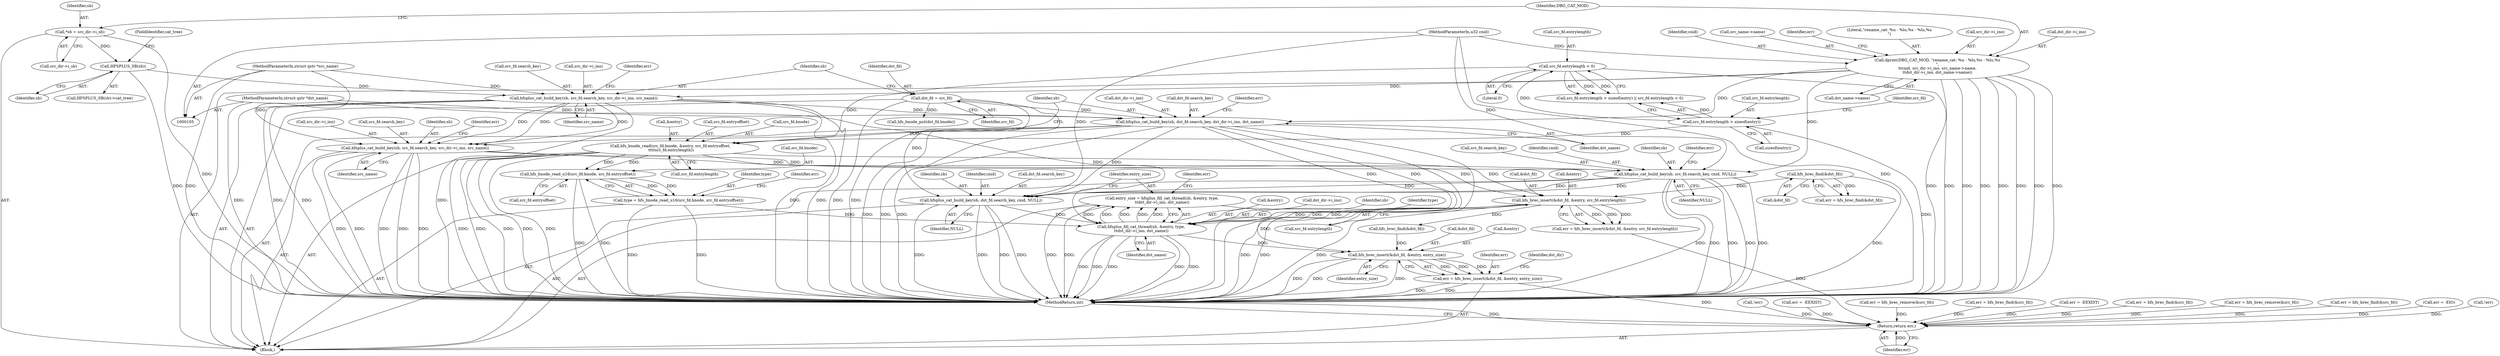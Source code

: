 digraph "0_linux_6f24f892871acc47b40dd594c63606a17c714f77@API" {
"1000335" [label="(Call,entry_size = hfsplus_fill_cat_thread(sb, &entry, type,\n\t\tdst_dir->i_ino, dst_name))"];
"1000337" [label="(Call,hfsplus_fill_cat_thread(sb, &entry, type,\n\t\tdst_dir->i_ino, dst_name))"];
"1000328" [label="(Call,hfsplus_cat_build_key(sb, dst_fd.search_key, cnid, NULL))"];
"1000296" [label="(Call,hfsplus_cat_build_key(sb, src_fd.search_key, cnid, NULL))"];
"1000258" [label="(Call,hfsplus_cat_build_key(sb, src_fd.search_key, src_dir->i_ino, src_name))"];
"1000204" [label="(Call,hfsplus_cat_build_key(sb, dst_fd.search_key, dst_dir->i_ino, dst_name))"];
"1000156" [label="(Call,hfsplus_cat_build_key(sb, src_fd.search_key, src_dir->i_ino, src_name))"];
"1000144" [label="(Call,HFSPLUS_SB(sb))"];
"1000113" [label="(Call,*sb = src_dir->i_sb)"];
"1000124" [label="(Call,dprint(DBG_CAT_MOD, \"rename_cat: %u - %lu,%s - %lu,%s\n\",\n\t\tcnid, src_dir->i_ino, src_name->name,\n\t\tdst_dir->i_ino, dst_name->name))"];
"1000106" [label="(MethodParameterIn,u32 cnid)"];
"1000108" [label="(MethodParameterIn,struct qstr *src_name)"];
"1000153" [label="(Call,dst_fd = src_fd)"];
"1000110" [label="(MethodParameterIn,struct qstr *dst_name)"];
"1000234" [label="(Call,hfs_brec_insert(&dst_fd, &entry, src_fd.entrylength))"];
"1000215" [label="(Call,hfs_brec_find(&dst_fd))"];
"1000192" [label="(Call,hfs_bnode_read(src_fd.bnode, &entry, src_fd.entryoffset,\n \t\t\t\tsrc_fd.entrylength))"];
"1000181" [label="(Call,src_fd.entrylength < 0)"];
"1000175" [label="(Call,src_fd.entrylength > sizeof(entry))"];
"1000311" [label="(Call,type = hfs_bnode_read_u16(src_fd.bnode, src_fd.entryoffset))"];
"1000313" [label="(Call,hfs_bnode_read_u16(src_fd.bnode, src_fd.entryoffset))"];
"1000367" [label="(Call,hfs_brec_insert(&dst_fd, &entry, entry_size))"];
"1000365" [label="(Call,err = hfs_brec_insert(&dst_fd, &entry, entry_size))"];
"1000387" [label="(Return,return err;)"];
"1000263" [label="(Call,src_dir->i_ino)"];
"1000156" [label="(Call,hfsplus_cat_build_key(sb, src_fd.search_key, src_dir->i_ino, src_name))"];
"1000161" [label="(Call,src_dir->i_ino)"];
"1000320" [label="(Call,err = hfs_brec_remove(&src_fd))"];
"1000303" [label="(Call,err = hfs_brec_find(&src_fd))"];
"1000213" [label="(Call,err = hfs_brec_find(&dst_fd))"];
"1000176" [label="(Call,src_fd.entrylength)"];
"1000360" [label="(Call,err = -EEXIST)"];
"1000232" [label="(Call,err = hfs_brec_insert(&dst_fd, &entry, src_fd.entrylength))"];
"1000266" [label="(Identifier,src_name)"];
"1000179" [label="(Call,sizeof(entry))"];
"1000297" [label="(Identifier,sb)"];
"1000192" [label="(Call,hfs_bnode_read(src_fd.bnode, &entry, src_fd.entryoffset,\n \t\t\t\tsrc_fd.entrylength))"];
"1000125" [label="(Identifier,DBG_CAT_MOD)"];
"1000165" [label="(Call,err = hfs_brec_find(&src_fd))"];
"1000143" [label="(Call,HFSPLUS_SB(sb)->cat_tree)"];
"1000275" [label="(Call,err = hfs_brec_remove(&src_fd))"];
"1000154" [label="(Identifier,dst_fd)"];
"1000345" [label="(Identifier,dst_name)"];
"1000304" [label="(Identifier,err)"];
"1000134" [label="(Call,dst_dir->i_ino)"];
"1000196" [label="(Call,&entry)"];
"1000239" [label="(Call,src_fd.entrylength)"];
"1000312" [label="(Identifier,type)"];
"1000366" [label="(Identifier,err)"];
"1000183" [label="(Identifier,src_fd)"];
"1000212" [label="(Identifier,dst_name)"];
"1000380" [label="(Call,hfs_bnode_put(dst_fd.bnode))"];
"1000185" [label="(Literal,0)"];
"1000166" [label="(Identifier,err)"];
"1000374" [label="(Identifier,dst_dir)"];
"1000127" [label="(Identifier,cnid)"];
"1000328" [label="(Call,hfsplus_cat_build_key(sb, dst_fd.search_key, cnid, NULL))"];
"1000339" [label="(Call,&entry)"];
"1000367" [label="(Call,hfs_brec_insert(&dst_fd, &entry, entry_size))"];
"1000329" [label="(Identifier,sb)"];
"1000205" [label="(Identifier,sb)"];
"1000131" [label="(Call,src_name->name)"];
"1000174" [label="(Call,src_fd.entrylength > sizeof(entry) || src_fd.entrylength < 0)"];
"1000260" [label="(Call,src_fd.search_key)"];
"1000164" [label="(Identifier,src_name)"];
"1000182" [label="(Call,src_fd.entrylength)"];
"1000141" [label="(Identifier,err)"];
"1000313" [label="(Call,hfs_bnode_read_u16(src_fd.bnode, src_fd.entryoffset))"];
"1000126" [label="(Literal,\"rename_cat: %u - %lu,%s - %lu,%s\n\")"];
"1000259" [label="(Identifier,sb)"];
"1000235" [label="(Call,&dst_fd)"];
"1000237" [label="(Call,&entry)"];
"1000267" [label="(Call,err = hfs_brec_find(&src_fd))"];
"1000298" [label="(Call,src_fd.search_key)"];
"1000333" [label="(Identifier,cnid)"];
"1000342" [label="(Call,dst_dir->i_ino)"];
"1000387" [label="(Return,return err;)"];
"1000268" [label="(Identifier,err)"];
"1000157" [label="(Identifier,sb)"];
"1000128" [label="(Call,src_dir->i_ino)"];
"1000370" [label="(Call,&entry)"];
"1000158" [label="(Call,src_fd.search_key)"];
"1000302" [label="(Identifier,NULL)"];
"1000111" [label="(Block,)"];
"1000311" [label="(Call,type = hfs_bnode_read_u16(src_fd.bnode, src_fd.entryoffset))"];
"1000187" [label="(Call,err = -EIO)"];
"1000215" [label="(Call,hfs_brec_find(&dst_fd))"];
"1000115" [label="(Call,src_dir->i_sb)"];
"1000225" [label="(Call,!err)"];
"1000201" [label="(Call,src_fd.entrylength)"];
"1000317" [label="(Call,src_fd.entryoffset)"];
"1000209" [label="(Call,dst_dir->i_ino)"];
"1000296" [label="(Call,hfsplus_cat_build_key(sb, src_fd.search_key, cnid, NULL))"];
"1000358" [label="(Call,!err)"];
"1000181" [label="(Call,src_fd.entrylength < 0)"];
"1000314" [label="(Call,src_fd.bnode)"];
"1000330" [label="(Call,dst_fd.search_key)"];
"1000338" [label="(Identifier,sb)"];
"1000348" [label="(Call,hfs_brec_find(&dst_fd))"];
"1000206" [label="(Call,dst_fd.search_key)"];
"1000110" [label="(MethodParameterIn,struct qstr *dst_name)"];
"1000153" [label="(Call,dst_fd = src_fd)"];
"1000144" [label="(Call,HFSPLUS_SB(sb))"];
"1000137" [label="(Call,dst_name->name)"];
"1000234" [label="(Call,hfs_brec_insert(&dst_fd, &entry, src_fd.entrylength))"];
"1000124" [label="(Call,dprint(DBG_CAT_MOD, \"rename_cat: %u - %lu,%s - %lu,%s\n\",\n\t\tcnid, src_dir->i_ino, src_name->name,\n\t\tdst_dir->i_ino, dst_name->name))"];
"1000388" [label="(Identifier,err)"];
"1000198" [label="(Call,src_fd.entryoffset)"];
"1000146" [label="(FieldIdentifier,cat_tree)"];
"1000175" [label="(Call,src_fd.entrylength > sizeof(entry))"];
"1000365" [label="(Call,err = hfs_brec_insert(&dst_fd, &entry, entry_size))"];
"1000155" [label="(Identifier,src_fd)"];
"1000108" [label="(MethodParameterIn,struct qstr *src_name)"];
"1000204" [label="(Call,hfsplus_cat_build_key(sb, dst_fd.search_key, dst_dir->i_ino, dst_name))"];
"1000214" [label="(Identifier,err)"];
"1000216" [label="(Call,&dst_fd)"];
"1000334" [label="(Identifier,NULL)"];
"1000258" [label="(Call,hfsplus_cat_build_key(sb, src_fd.search_key, src_dir->i_ino, src_name))"];
"1000389" [label="(MethodReturn,int)"];
"1000372" [label="(Identifier,entry_size)"];
"1000341" [label="(Identifier,type)"];
"1000113" [label="(Call,*sb = src_dir->i_sb)"];
"1000301" [label="(Identifier,cnid)"];
"1000114" [label="(Identifier,sb)"];
"1000347" [label="(Identifier,err)"];
"1000335" [label="(Call,entry_size = hfsplus_fill_cat_thread(sb, &entry, type,\n\t\tdst_dir->i_ino, dst_name))"];
"1000337" [label="(Call,hfsplus_fill_cat_thread(sb, &entry, type,\n\t\tdst_dir->i_ino, dst_name))"];
"1000145" [label="(Identifier,sb)"];
"1000227" [label="(Call,err = -EEXIST)"];
"1000193" [label="(Call,src_fd.bnode)"];
"1000321" [label="(Identifier,err)"];
"1000336" [label="(Identifier,entry_size)"];
"1000106" [label="(MethodParameterIn,u32 cnid)"];
"1000368" [label="(Call,&dst_fd)"];
"1000335" -> "1000111"  [label="AST: "];
"1000335" -> "1000337"  [label="CFG: "];
"1000336" -> "1000335"  [label="AST: "];
"1000337" -> "1000335"  [label="AST: "];
"1000347" -> "1000335"  [label="CFG: "];
"1000335" -> "1000389"  [label="DDG: "];
"1000335" -> "1000389"  [label="DDG: "];
"1000337" -> "1000335"  [label="DDG: "];
"1000337" -> "1000335"  [label="DDG: "];
"1000337" -> "1000335"  [label="DDG: "];
"1000337" -> "1000335"  [label="DDG: "];
"1000337" -> "1000335"  [label="DDG: "];
"1000335" -> "1000367"  [label="DDG: "];
"1000337" -> "1000345"  [label="CFG: "];
"1000338" -> "1000337"  [label="AST: "];
"1000339" -> "1000337"  [label="AST: "];
"1000341" -> "1000337"  [label="AST: "];
"1000342" -> "1000337"  [label="AST: "];
"1000345" -> "1000337"  [label="AST: "];
"1000337" -> "1000389"  [label="DDG: "];
"1000337" -> "1000389"  [label="DDG: "];
"1000337" -> "1000389"  [label="DDG: "];
"1000337" -> "1000389"  [label="DDG: "];
"1000337" -> "1000389"  [label="DDG: "];
"1000328" -> "1000337"  [label="DDG: "];
"1000234" -> "1000337"  [label="DDG: "];
"1000311" -> "1000337"  [label="DDG: "];
"1000204" -> "1000337"  [label="DDG: "];
"1000204" -> "1000337"  [label="DDG: "];
"1000110" -> "1000337"  [label="DDG: "];
"1000337" -> "1000367"  [label="DDG: "];
"1000328" -> "1000111"  [label="AST: "];
"1000328" -> "1000334"  [label="CFG: "];
"1000329" -> "1000328"  [label="AST: "];
"1000330" -> "1000328"  [label="AST: "];
"1000333" -> "1000328"  [label="AST: "];
"1000334" -> "1000328"  [label="AST: "];
"1000336" -> "1000328"  [label="CFG: "];
"1000328" -> "1000389"  [label="DDG: "];
"1000328" -> "1000389"  [label="DDG: "];
"1000328" -> "1000389"  [label="DDG: "];
"1000328" -> "1000389"  [label="DDG: "];
"1000296" -> "1000328"  [label="DDG: "];
"1000296" -> "1000328"  [label="DDG: "];
"1000296" -> "1000328"  [label="DDG: "];
"1000204" -> "1000328"  [label="DDG: "];
"1000153" -> "1000328"  [label="DDG: "];
"1000106" -> "1000328"  [label="DDG: "];
"1000296" -> "1000111"  [label="AST: "];
"1000296" -> "1000302"  [label="CFG: "];
"1000297" -> "1000296"  [label="AST: "];
"1000298" -> "1000296"  [label="AST: "];
"1000301" -> "1000296"  [label="AST: "];
"1000302" -> "1000296"  [label="AST: "];
"1000304" -> "1000296"  [label="CFG: "];
"1000296" -> "1000389"  [label="DDG: "];
"1000296" -> "1000389"  [label="DDG: "];
"1000296" -> "1000389"  [label="DDG: "];
"1000296" -> "1000389"  [label="DDG: "];
"1000296" -> "1000389"  [label="DDG: "];
"1000258" -> "1000296"  [label="DDG: "];
"1000258" -> "1000296"  [label="DDG: "];
"1000124" -> "1000296"  [label="DDG: "];
"1000106" -> "1000296"  [label="DDG: "];
"1000258" -> "1000111"  [label="AST: "];
"1000258" -> "1000266"  [label="CFG: "];
"1000259" -> "1000258"  [label="AST: "];
"1000260" -> "1000258"  [label="AST: "];
"1000263" -> "1000258"  [label="AST: "];
"1000266" -> "1000258"  [label="AST: "];
"1000268" -> "1000258"  [label="CFG: "];
"1000258" -> "1000389"  [label="DDG: "];
"1000258" -> "1000389"  [label="DDG: "];
"1000258" -> "1000389"  [label="DDG: "];
"1000258" -> "1000389"  [label="DDG: "];
"1000258" -> "1000389"  [label="DDG: "];
"1000204" -> "1000258"  [label="DDG: "];
"1000156" -> "1000258"  [label="DDG: "];
"1000156" -> "1000258"  [label="DDG: "];
"1000156" -> "1000258"  [label="DDG: "];
"1000108" -> "1000258"  [label="DDG: "];
"1000204" -> "1000111"  [label="AST: "];
"1000204" -> "1000212"  [label="CFG: "];
"1000205" -> "1000204"  [label="AST: "];
"1000206" -> "1000204"  [label="AST: "];
"1000209" -> "1000204"  [label="AST: "];
"1000212" -> "1000204"  [label="AST: "];
"1000214" -> "1000204"  [label="CFG: "];
"1000204" -> "1000389"  [label="DDG: "];
"1000204" -> "1000389"  [label="DDG: "];
"1000204" -> "1000389"  [label="DDG: "];
"1000204" -> "1000389"  [label="DDG: "];
"1000204" -> "1000389"  [label="DDG: "];
"1000156" -> "1000204"  [label="DDG: "];
"1000153" -> "1000204"  [label="DDG: "];
"1000124" -> "1000204"  [label="DDG: "];
"1000110" -> "1000204"  [label="DDG: "];
"1000156" -> "1000111"  [label="AST: "];
"1000156" -> "1000164"  [label="CFG: "];
"1000157" -> "1000156"  [label="AST: "];
"1000158" -> "1000156"  [label="AST: "];
"1000161" -> "1000156"  [label="AST: "];
"1000164" -> "1000156"  [label="AST: "];
"1000166" -> "1000156"  [label="CFG: "];
"1000156" -> "1000389"  [label="DDG: "];
"1000156" -> "1000389"  [label="DDG: "];
"1000156" -> "1000389"  [label="DDG: "];
"1000156" -> "1000389"  [label="DDG: "];
"1000156" -> "1000389"  [label="DDG: "];
"1000144" -> "1000156"  [label="DDG: "];
"1000124" -> "1000156"  [label="DDG: "];
"1000108" -> "1000156"  [label="DDG: "];
"1000144" -> "1000143"  [label="AST: "];
"1000144" -> "1000145"  [label="CFG: "];
"1000145" -> "1000144"  [label="AST: "];
"1000146" -> "1000144"  [label="CFG: "];
"1000144" -> "1000389"  [label="DDG: "];
"1000113" -> "1000144"  [label="DDG: "];
"1000113" -> "1000111"  [label="AST: "];
"1000113" -> "1000115"  [label="CFG: "];
"1000114" -> "1000113"  [label="AST: "];
"1000115" -> "1000113"  [label="AST: "];
"1000125" -> "1000113"  [label="CFG: "];
"1000113" -> "1000389"  [label="DDG: "];
"1000124" -> "1000111"  [label="AST: "];
"1000124" -> "1000137"  [label="CFG: "];
"1000125" -> "1000124"  [label="AST: "];
"1000126" -> "1000124"  [label="AST: "];
"1000127" -> "1000124"  [label="AST: "];
"1000128" -> "1000124"  [label="AST: "];
"1000131" -> "1000124"  [label="AST: "];
"1000134" -> "1000124"  [label="AST: "];
"1000137" -> "1000124"  [label="AST: "];
"1000141" -> "1000124"  [label="CFG: "];
"1000124" -> "1000389"  [label="DDG: "];
"1000124" -> "1000389"  [label="DDG: "];
"1000124" -> "1000389"  [label="DDG: "];
"1000124" -> "1000389"  [label="DDG: "];
"1000124" -> "1000389"  [label="DDG: "];
"1000124" -> "1000389"  [label="DDG: "];
"1000124" -> "1000389"  [label="DDG: "];
"1000106" -> "1000124"  [label="DDG: "];
"1000106" -> "1000105"  [label="AST: "];
"1000106" -> "1000389"  [label="DDG: "];
"1000108" -> "1000105"  [label="AST: "];
"1000108" -> "1000389"  [label="DDG: "];
"1000153" -> "1000111"  [label="AST: "];
"1000153" -> "1000155"  [label="CFG: "];
"1000154" -> "1000153"  [label="AST: "];
"1000155" -> "1000153"  [label="AST: "];
"1000157" -> "1000153"  [label="CFG: "];
"1000153" -> "1000389"  [label="DDG: "];
"1000153" -> "1000389"  [label="DDG: "];
"1000153" -> "1000380"  [label="DDG: "];
"1000110" -> "1000105"  [label="AST: "];
"1000110" -> "1000389"  [label="DDG: "];
"1000234" -> "1000232"  [label="AST: "];
"1000234" -> "1000239"  [label="CFG: "];
"1000235" -> "1000234"  [label="AST: "];
"1000237" -> "1000234"  [label="AST: "];
"1000239" -> "1000234"  [label="AST: "];
"1000232" -> "1000234"  [label="CFG: "];
"1000234" -> "1000389"  [label="DDG: "];
"1000234" -> "1000389"  [label="DDG: "];
"1000234" -> "1000389"  [label="DDG: "];
"1000234" -> "1000232"  [label="DDG: "];
"1000234" -> "1000232"  [label="DDG: "];
"1000234" -> "1000232"  [label="DDG: "];
"1000215" -> "1000234"  [label="DDG: "];
"1000192" -> "1000234"  [label="DDG: "];
"1000192" -> "1000234"  [label="DDG: "];
"1000234" -> "1000348"  [label="DDG: "];
"1000215" -> "1000213"  [label="AST: "];
"1000215" -> "1000216"  [label="CFG: "];
"1000216" -> "1000215"  [label="AST: "];
"1000213" -> "1000215"  [label="CFG: "];
"1000215" -> "1000389"  [label="DDG: "];
"1000215" -> "1000213"  [label="DDG: "];
"1000192" -> "1000111"  [label="AST: "];
"1000192" -> "1000201"  [label="CFG: "];
"1000193" -> "1000192"  [label="AST: "];
"1000196" -> "1000192"  [label="AST: "];
"1000198" -> "1000192"  [label="AST: "];
"1000201" -> "1000192"  [label="AST: "];
"1000205" -> "1000192"  [label="CFG: "];
"1000192" -> "1000389"  [label="DDG: "];
"1000192" -> "1000389"  [label="DDG: "];
"1000192" -> "1000389"  [label="DDG: "];
"1000192" -> "1000389"  [label="DDG: "];
"1000192" -> "1000389"  [label="DDG: "];
"1000181" -> "1000192"  [label="DDG: "];
"1000175" -> "1000192"  [label="DDG: "];
"1000192" -> "1000313"  [label="DDG: "];
"1000192" -> "1000313"  [label="DDG: "];
"1000181" -> "1000174"  [label="AST: "];
"1000181" -> "1000185"  [label="CFG: "];
"1000182" -> "1000181"  [label="AST: "];
"1000185" -> "1000181"  [label="AST: "];
"1000174" -> "1000181"  [label="CFG: "];
"1000181" -> "1000389"  [label="DDG: "];
"1000181" -> "1000174"  [label="DDG: "];
"1000181" -> "1000174"  [label="DDG: "];
"1000175" -> "1000181"  [label="DDG: "];
"1000175" -> "1000174"  [label="AST: "];
"1000175" -> "1000179"  [label="CFG: "];
"1000176" -> "1000175"  [label="AST: "];
"1000179" -> "1000175"  [label="AST: "];
"1000183" -> "1000175"  [label="CFG: "];
"1000174" -> "1000175"  [label="CFG: "];
"1000175" -> "1000389"  [label="DDG: "];
"1000175" -> "1000174"  [label="DDG: "];
"1000311" -> "1000111"  [label="AST: "];
"1000311" -> "1000313"  [label="CFG: "];
"1000312" -> "1000311"  [label="AST: "];
"1000313" -> "1000311"  [label="AST: "];
"1000321" -> "1000311"  [label="CFG: "];
"1000311" -> "1000389"  [label="DDG: "];
"1000311" -> "1000389"  [label="DDG: "];
"1000313" -> "1000311"  [label="DDG: "];
"1000313" -> "1000311"  [label="DDG: "];
"1000313" -> "1000317"  [label="CFG: "];
"1000314" -> "1000313"  [label="AST: "];
"1000317" -> "1000313"  [label="AST: "];
"1000313" -> "1000389"  [label="DDG: "];
"1000313" -> "1000389"  [label="DDG: "];
"1000367" -> "1000365"  [label="AST: "];
"1000367" -> "1000372"  [label="CFG: "];
"1000368" -> "1000367"  [label="AST: "];
"1000370" -> "1000367"  [label="AST: "];
"1000372" -> "1000367"  [label="AST: "];
"1000365" -> "1000367"  [label="CFG: "];
"1000367" -> "1000389"  [label="DDG: "];
"1000367" -> "1000389"  [label="DDG: "];
"1000367" -> "1000389"  [label="DDG: "];
"1000367" -> "1000365"  [label="DDG: "];
"1000367" -> "1000365"  [label="DDG: "];
"1000367" -> "1000365"  [label="DDG: "];
"1000348" -> "1000367"  [label="DDG: "];
"1000365" -> "1000111"  [label="AST: "];
"1000366" -> "1000365"  [label="AST: "];
"1000374" -> "1000365"  [label="CFG: "];
"1000365" -> "1000389"  [label="DDG: "];
"1000365" -> "1000389"  [label="DDG: "];
"1000365" -> "1000387"  [label="DDG: "];
"1000387" -> "1000111"  [label="AST: "];
"1000387" -> "1000388"  [label="CFG: "];
"1000388" -> "1000387"  [label="AST: "];
"1000389" -> "1000387"  [label="CFG: "];
"1000387" -> "1000389"  [label="DDG: "];
"1000388" -> "1000387"  [label="DDG: "];
"1000187" -> "1000387"  [label="DDG: "];
"1000360" -> "1000387"  [label="DDG: "];
"1000232" -> "1000387"  [label="DDG: "];
"1000303" -> "1000387"  [label="DDG: "];
"1000225" -> "1000387"  [label="DDG: "];
"1000227" -> "1000387"  [label="DDG: "];
"1000165" -> "1000387"  [label="DDG: "];
"1000267" -> "1000387"  [label="DDG: "];
"1000320" -> "1000387"  [label="DDG: "];
"1000358" -> "1000387"  [label="DDG: "];
"1000275" -> "1000387"  [label="DDG: "];
}
